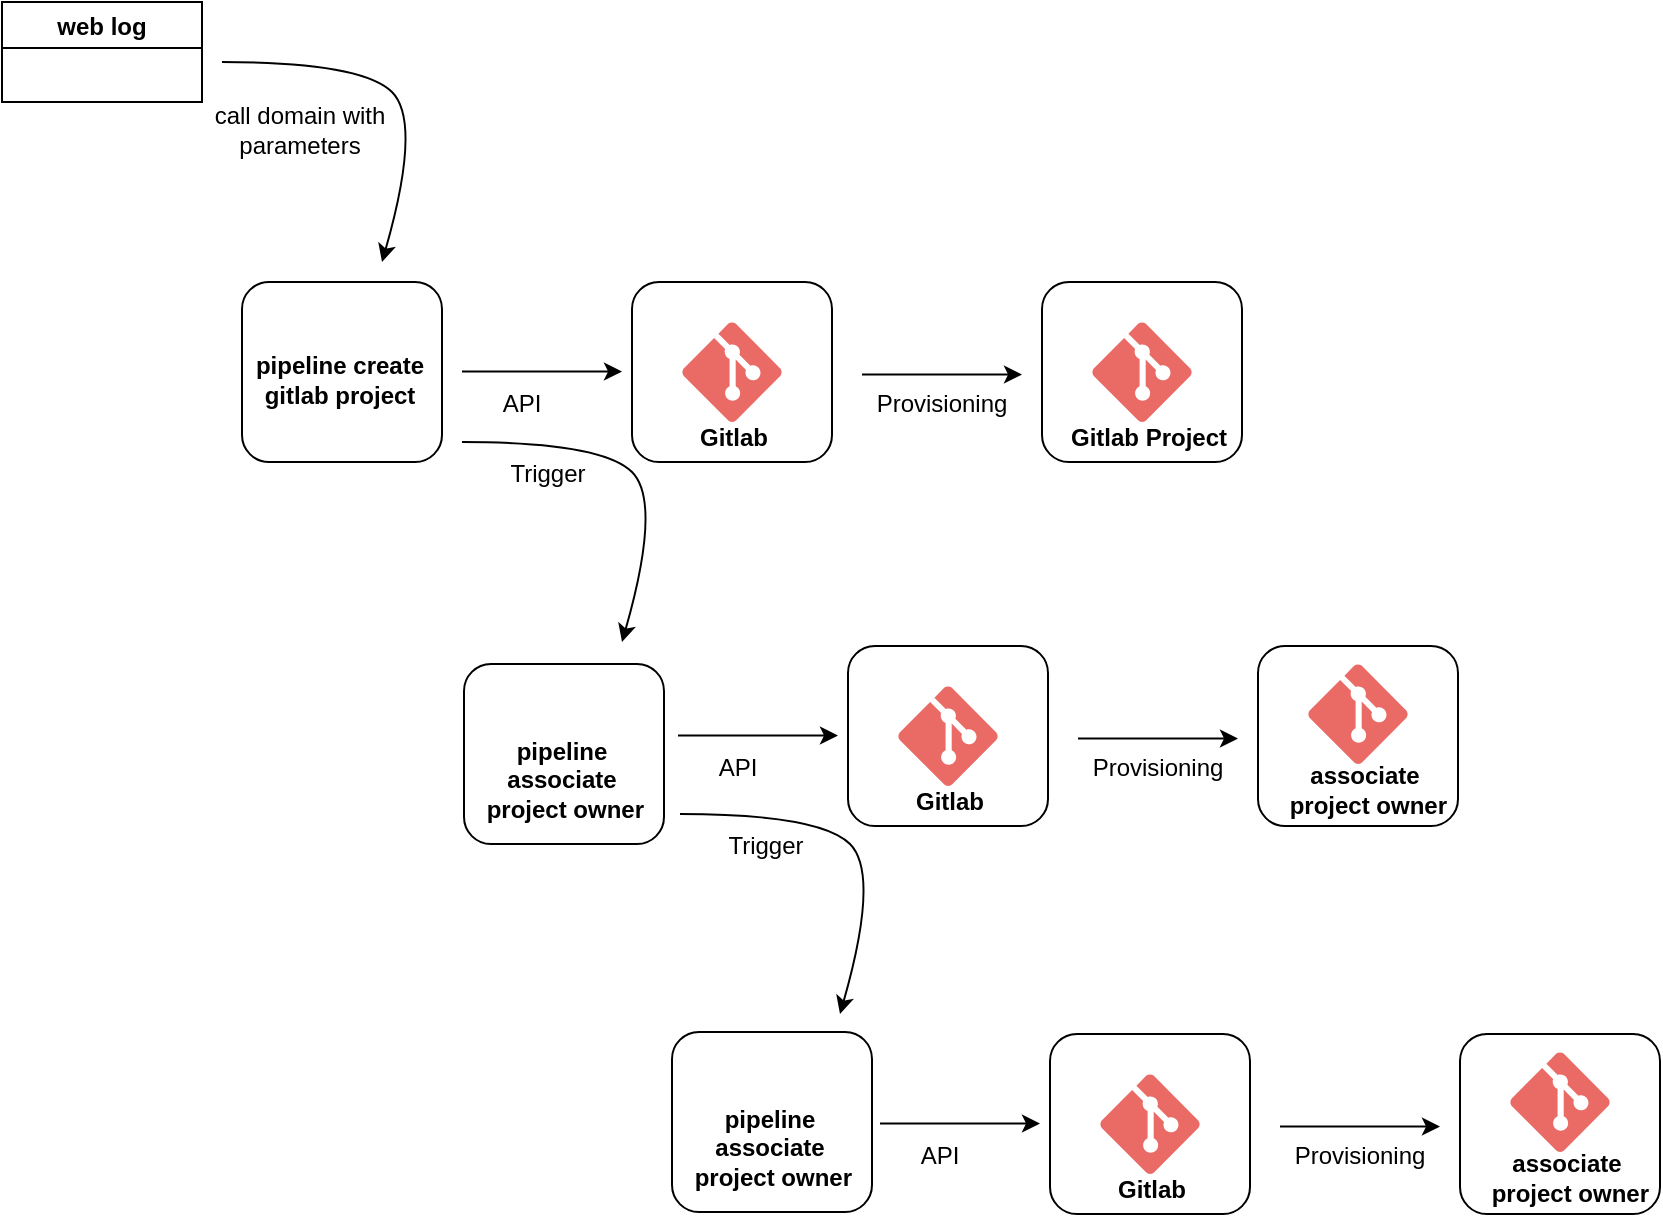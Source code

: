 <mxfile version="20.2.3" type="github">
  <diagram id="D66kP5a0QggF74vHpiJR" name="Trang-1">
    <mxGraphModel dx="1038" dy="850" grid="1" gridSize="10" guides="1" tooltips="1" connect="1" arrows="1" fold="1" page="0" pageScale="1" pageWidth="827" pageHeight="1169" math="0" shadow="0">
      <root>
        <mxCell id="0" />
        <mxCell id="1" parent="0" />
        <mxCell id="GLwlBK2BYxH5H2xeWFjT-4" value="web log" style="swimlane;" vertex="1" parent="1">
          <mxGeometry x="40" y="100" width="100" height="50" as="geometry" />
        </mxCell>
        <mxCell id="GLwlBK2BYxH5H2xeWFjT-6" value="" style="curved=1;endArrow=classic;html=1;rounded=0;" edge="1" parent="1">
          <mxGeometry width="50" height="50" relative="1" as="geometry">
            <mxPoint x="150" y="130" as="sourcePoint" />
            <mxPoint x="230" y="230" as="targetPoint" />
            <Array as="points">
              <mxPoint x="220" y="130" />
              <mxPoint x="250" y="160" />
            </Array>
          </mxGeometry>
        </mxCell>
        <mxCell id="GLwlBK2BYxH5H2xeWFjT-7" value="call domain with parameters" style="text;html=1;strokeColor=none;fillColor=none;align=center;verticalAlign=middle;whiteSpace=wrap;rounded=0;rotation=0;" vertex="1" parent="1">
          <mxGeometry x="134" y="144" width="110" height="40" as="geometry" />
        </mxCell>
        <mxCell id="GLwlBK2BYxH5H2xeWFjT-8" value="" style="endArrow=classic;html=1;rounded=0;" edge="1" parent="1">
          <mxGeometry width="50" height="50" relative="1" as="geometry">
            <mxPoint x="270" y="284.76" as="sourcePoint" />
            <mxPoint x="350" y="284.76" as="targetPoint" />
          </mxGeometry>
        </mxCell>
        <mxCell id="GLwlBK2BYxH5H2xeWFjT-9" value="API" style="text;html=1;strokeColor=none;fillColor=none;align=center;verticalAlign=middle;whiteSpace=wrap;rounded=0;" vertex="1" parent="1">
          <mxGeometry x="270" y="286" width="60" height="30" as="geometry" />
        </mxCell>
        <mxCell id="GLwlBK2BYxH5H2xeWFjT-12" value="" style="endArrow=classic;html=1;rounded=0;" edge="1" parent="1">
          <mxGeometry width="50" height="50" relative="1" as="geometry">
            <mxPoint x="470.0" y="286.26" as="sourcePoint" />
            <mxPoint x="550" y="286.26" as="targetPoint" />
          </mxGeometry>
        </mxCell>
        <mxCell id="GLwlBK2BYxH5H2xeWFjT-15" value="" style="group" vertex="1" connectable="0" parent="1">
          <mxGeometry x="355" y="240" width="100" height="93" as="geometry" />
        </mxCell>
        <mxCell id="GLwlBK2BYxH5H2xeWFjT-14" value="" style="rounded=1;whiteSpace=wrap;html=1;fillColor=none;" vertex="1" parent="GLwlBK2BYxH5H2xeWFjT-15">
          <mxGeometry width="100" height="90" as="geometry" />
        </mxCell>
        <mxCell id="GLwlBK2BYxH5H2xeWFjT-10" value="" style="verticalLabelPosition=bottom;html=1;verticalAlign=top;align=center;strokeColor=none;fillColor=#EA6B66;shape=mxgraph.azure.git_repository;" vertex="1" parent="GLwlBK2BYxH5H2xeWFjT-15">
          <mxGeometry x="25" y="20" width="50" height="50" as="geometry" />
        </mxCell>
        <mxCell id="GLwlBK2BYxH5H2xeWFjT-11" value="&lt;b&gt;Gitlab&lt;/b&gt;" style="text;html=1;strokeColor=none;fillColor=none;align=center;verticalAlign=middle;whiteSpace=wrap;rounded=0;" vertex="1" parent="GLwlBK2BYxH5H2xeWFjT-15">
          <mxGeometry x="21" y="63" width="60" height="30" as="geometry" />
        </mxCell>
        <mxCell id="GLwlBK2BYxH5H2xeWFjT-16" value="" style="group" vertex="1" connectable="0" parent="1">
          <mxGeometry x="154" y="220" width="106" height="110" as="geometry" />
        </mxCell>
        <mxCell id="GLwlBK2BYxH5H2xeWFjT-2" value="" style="rounded=1;whiteSpace=wrap;html=1;" vertex="1" parent="GLwlBK2BYxH5H2xeWFjT-16">
          <mxGeometry x="6" y="20" width="100" height="90" as="geometry" />
        </mxCell>
        <mxCell id="GLwlBK2BYxH5H2xeWFjT-3" value="" style="shape=image;verticalLabelPosition=bottom;labelBackgroundColor=default;verticalAlign=top;aspect=fixed;imageAspect=0;image=https://www.jenkins.io/images/logos/cossack/cossack.png;" vertex="1" parent="GLwlBK2BYxH5H2xeWFjT-16">
          <mxGeometry width="69.64" height="60" as="geometry" />
        </mxCell>
        <mxCell id="GLwlBK2BYxH5H2xeWFjT-5" value="&lt;b&gt;pipeline create gitlab project&lt;/b&gt;" style="text;html=1;strokeColor=none;fillColor=none;align=center;verticalAlign=middle;whiteSpace=wrap;rounded=0;" vertex="1" parent="GLwlBK2BYxH5H2xeWFjT-16">
          <mxGeometry x="9" y="38" width="92" height="62" as="geometry" />
        </mxCell>
        <mxCell id="GLwlBK2BYxH5H2xeWFjT-17" value="" style="group" vertex="1" connectable="0" parent="1">
          <mxGeometry x="560" y="240" width="110" height="93" as="geometry" />
        </mxCell>
        <mxCell id="GLwlBK2BYxH5H2xeWFjT-18" value="" style="rounded=1;whiteSpace=wrap;html=1;fillColor=none;" vertex="1" parent="GLwlBK2BYxH5H2xeWFjT-17">
          <mxGeometry width="100" height="90" as="geometry" />
        </mxCell>
        <mxCell id="GLwlBK2BYxH5H2xeWFjT-19" value="" style="verticalLabelPosition=bottom;html=1;verticalAlign=top;align=center;strokeColor=none;fillColor=#EA6B66;shape=mxgraph.azure.git_repository;" vertex="1" parent="GLwlBK2BYxH5H2xeWFjT-17">
          <mxGeometry x="25" y="20" width="50" height="50" as="geometry" />
        </mxCell>
        <mxCell id="GLwlBK2BYxH5H2xeWFjT-20" value="&lt;b&gt;Gitlab Project&lt;/b&gt;" style="text;html=1;strokeColor=none;fillColor=none;align=center;verticalAlign=middle;whiteSpace=wrap;rounded=0;" vertex="1" parent="GLwlBK2BYxH5H2xeWFjT-17">
          <mxGeometry x="8.5" y="63" width="89" height="30" as="geometry" />
        </mxCell>
        <mxCell id="GLwlBK2BYxH5H2xeWFjT-21" value="Provisioning" style="text;html=1;strokeColor=none;fillColor=none;align=center;verticalAlign=middle;whiteSpace=wrap;rounded=0;" vertex="1" parent="1">
          <mxGeometry x="480" y="286" width="60" height="30" as="geometry" />
        </mxCell>
        <mxCell id="GLwlBK2BYxH5H2xeWFjT-22" value="" style="group" vertex="1" connectable="0" parent="1">
          <mxGeometry x="265" y="411" width="106" height="110" as="geometry" />
        </mxCell>
        <mxCell id="GLwlBK2BYxH5H2xeWFjT-23" value="" style="rounded=1;whiteSpace=wrap;html=1;" vertex="1" parent="GLwlBK2BYxH5H2xeWFjT-22">
          <mxGeometry x="6" y="20" width="100" height="90" as="geometry" />
        </mxCell>
        <mxCell id="GLwlBK2BYxH5H2xeWFjT-24" value="" style="shape=image;verticalLabelPosition=bottom;labelBackgroundColor=default;verticalAlign=top;aspect=fixed;imageAspect=0;image=https://www.jenkins.io/images/logos/cossack/cossack.png;" vertex="1" parent="GLwlBK2BYxH5H2xeWFjT-22">
          <mxGeometry width="69.64" height="60" as="geometry" />
        </mxCell>
        <mxCell id="GLwlBK2BYxH5H2xeWFjT-25" value="&lt;b&gt;pipeline associate&lt;/b&gt;&lt;br&gt;&lt;b&gt;&amp;nbsp;project owner&lt;/b&gt;" style="text;html=1;strokeColor=none;fillColor=none;align=center;verticalAlign=middle;whiteSpace=wrap;rounded=0;" vertex="1" parent="GLwlBK2BYxH5H2xeWFjT-22">
          <mxGeometry x="9" y="47" width="92" height="62" as="geometry" />
        </mxCell>
        <mxCell id="GLwlBK2BYxH5H2xeWFjT-27" value="" style="curved=1;endArrow=classic;html=1;rounded=0;" edge="1" parent="1">
          <mxGeometry width="50" height="50" relative="1" as="geometry">
            <mxPoint x="270" y="320" as="sourcePoint" />
            <mxPoint x="350" y="420" as="targetPoint" />
            <Array as="points">
              <mxPoint x="340" y="320" />
              <mxPoint x="370" y="350" />
            </Array>
          </mxGeometry>
        </mxCell>
        <mxCell id="GLwlBK2BYxH5H2xeWFjT-28" value="Trigger" style="text;html=1;strokeColor=none;fillColor=none;align=center;verticalAlign=middle;whiteSpace=wrap;rounded=0;rotation=0;" vertex="1" parent="1">
          <mxGeometry x="258" y="316" width="110" height="40" as="geometry" />
        </mxCell>
        <mxCell id="GLwlBK2BYxH5H2xeWFjT-30" value="" style="endArrow=classic;html=1;rounded=0;" edge="1" parent="1">
          <mxGeometry width="50" height="50" relative="1" as="geometry">
            <mxPoint x="378.0" y="466.76" as="sourcePoint" />
            <mxPoint x="458" y="466.76" as="targetPoint" />
          </mxGeometry>
        </mxCell>
        <mxCell id="GLwlBK2BYxH5H2xeWFjT-31" value="API" style="text;html=1;strokeColor=none;fillColor=none;align=center;verticalAlign=middle;whiteSpace=wrap;rounded=0;" vertex="1" parent="1">
          <mxGeometry x="378" y="468" width="60" height="30" as="geometry" />
        </mxCell>
        <mxCell id="GLwlBK2BYxH5H2xeWFjT-32" value="" style="endArrow=classic;html=1;rounded=0;" edge="1" parent="1">
          <mxGeometry width="50" height="50" relative="1" as="geometry">
            <mxPoint x="578" y="468.26" as="sourcePoint" />
            <mxPoint x="658" y="468.26" as="targetPoint" />
          </mxGeometry>
        </mxCell>
        <mxCell id="GLwlBK2BYxH5H2xeWFjT-33" value="" style="group" vertex="1" connectable="0" parent="1">
          <mxGeometry x="463" y="422" width="100" height="93" as="geometry" />
        </mxCell>
        <mxCell id="GLwlBK2BYxH5H2xeWFjT-34" value="" style="rounded=1;whiteSpace=wrap;html=1;fillColor=none;" vertex="1" parent="GLwlBK2BYxH5H2xeWFjT-33">
          <mxGeometry width="100" height="90" as="geometry" />
        </mxCell>
        <mxCell id="GLwlBK2BYxH5H2xeWFjT-35" value="" style="verticalLabelPosition=bottom;html=1;verticalAlign=top;align=center;strokeColor=none;fillColor=#EA6B66;shape=mxgraph.azure.git_repository;" vertex="1" parent="GLwlBK2BYxH5H2xeWFjT-33">
          <mxGeometry x="25" y="20" width="50" height="50" as="geometry" />
        </mxCell>
        <mxCell id="GLwlBK2BYxH5H2xeWFjT-36" value="&lt;b&gt;Gitlab&lt;/b&gt;" style="text;html=1;strokeColor=none;fillColor=none;align=center;verticalAlign=middle;whiteSpace=wrap;rounded=0;" vertex="1" parent="GLwlBK2BYxH5H2xeWFjT-33">
          <mxGeometry x="21" y="63" width="60" height="30" as="geometry" />
        </mxCell>
        <mxCell id="GLwlBK2BYxH5H2xeWFjT-41" value="Provisioning" style="text;html=1;strokeColor=none;fillColor=none;align=center;verticalAlign=middle;whiteSpace=wrap;rounded=0;" vertex="1" parent="1">
          <mxGeometry x="588" y="468" width="60" height="30" as="geometry" />
        </mxCell>
        <mxCell id="GLwlBK2BYxH5H2xeWFjT-42" value="" style="group" vertex="1" connectable="0" parent="1">
          <mxGeometry x="668" y="422" width="100" height="90" as="geometry" />
        </mxCell>
        <mxCell id="GLwlBK2BYxH5H2xeWFjT-38" value="" style="rounded=1;whiteSpace=wrap;html=1;fillColor=none;" vertex="1" parent="GLwlBK2BYxH5H2xeWFjT-42">
          <mxGeometry width="100" height="90" as="geometry" />
        </mxCell>
        <mxCell id="GLwlBK2BYxH5H2xeWFjT-39" value="" style="verticalLabelPosition=bottom;html=1;verticalAlign=top;align=center;strokeColor=none;fillColor=#EA6B66;shape=mxgraph.azure.git_repository;" vertex="1" parent="GLwlBK2BYxH5H2xeWFjT-42">
          <mxGeometry x="25" y="9" width="50" height="50" as="geometry" />
        </mxCell>
        <mxCell id="GLwlBK2BYxH5H2xeWFjT-40" value="&lt;b&gt;associate&lt;/b&gt;&lt;br&gt;&lt;b&gt;&amp;nbsp;project owner&lt;/b&gt;" style="text;html=1;strokeColor=none;fillColor=none;align=center;verticalAlign=middle;whiteSpace=wrap;rounded=0;" vertex="1" parent="GLwlBK2BYxH5H2xeWFjT-42">
          <mxGeometry x="8.5" y="57" width="89" height="30" as="geometry" />
        </mxCell>
        <mxCell id="GLwlBK2BYxH5H2xeWFjT-43" value="" style="group" vertex="1" connectable="0" parent="1">
          <mxGeometry x="369" y="595" width="106" height="110" as="geometry" />
        </mxCell>
        <mxCell id="GLwlBK2BYxH5H2xeWFjT-44" value="" style="rounded=1;whiteSpace=wrap;html=1;" vertex="1" parent="GLwlBK2BYxH5H2xeWFjT-43">
          <mxGeometry x="6" y="20" width="100" height="90" as="geometry" />
        </mxCell>
        <mxCell id="GLwlBK2BYxH5H2xeWFjT-45" value="" style="shape=image;verticalLabelPosition=bottom;labelBackgroundColor=default;verticalAlign=top;aspect=fixed;imageAspect=0;image=https://www.jenkins.io/images/logos/cossack/cossack.png;" vertex="1" parent="GLwlBK2BYxH5H2xeWFjT-43">
          <mxGeometry width="69.64" height="60" as="geometry" />
        </mxCell>
        <mxCell id="GLwlBK2BYxH5H2xeWFjT-46" value="&lt;b&gt;pipeline associate&lt;/b&gt;&lt;br&gt;&lt;b&gt;&amp;nbsp;project owner&lt;/b&gt;" style="text;html=1;strokeColor=none;fillColor=none;align=center;verticalAlign=middle;whiteSpace=wrap;rounded=0;" vertex="1" parent="GLwlBK2BYxH5H2xeWFjT-43">
          <mxGeometry x="9" y="47" width="92" height="62" as="geometry" />
        </mxCell>
        <mxCell id="GLwlBK2BYxH5H2xeWFjT-47" value="" style="curved=1;endArrow=classic;html=1;rounded=0;" edge="1" parent="1">
          <mxGeometry width="50" height="50" relative="1" as="geometry">
            <mxPoint x="379.0" y="506" as="sourcePoint" />
            <mxPoint x="459" y="606.0" as="targetPoint" />
            <Array as="points">
              <mxPoint x="449" y="506" />
              <mxPoint x="479" y="536" />
            </Array>
          </mxGeometry>
        </mxCell>
        <mxCell id="GLwlBK2BYxH5H2xeWFjT-48" value="Trigger" style="text;html=1;strokeColor=none;fillColor=none;align=center;verticalAlign=middle;whiteSpace=wrap;rounded=0;rotation=0;" vertex="1" parent="1">
          <mxGeometry x="367" y="502" width="110" height="40" as="geometry" />
        </mxCell>
        <mxCell id="GLwlBK2BYxH5H2xeWFjT-49" value="" style="endArrow=classic;html=1;rounded=0;" edge="1" parent="1">
          <mxGeometry width="50" height="50" relative="1" as="geometry">
            <mxPoint x="479" y="660.76" as="sourcePoint" />
            <mxPoint x="559" y="660.76" as="targetPoint" />
          </mxGeometry>
        </mxCell>
        <mxCell id="GLwlBK2BYxH5H2xeWFjT-50" value="API" style="text;html=1;strokeColor=none;fillColor=none;align=center;verticalAlign=middle;whiteSpace=wrap;rounded=0;" vertex="1" parent="1">
          <mxGeometry x="479" y="662" width="60" height="30" as="geometry" />
        </mxCell>
        <mxCell id="GLwlBK2BYxH5H2xeWFjT-51" value="" style="endArrow=classic;html=1;rounded=0;" edge="1" parent="1">
          <mxGeometry width="50" height="50" relative="1" as="geometry">
            <mxPoint x="679" y="662.26" as="sourcePoint" />
            <mxPoint x="759" y="662.26" as="targetPoint" />
          </mxGeometry>
        </mxCell>
        <mxCell id="GLwlBK2BYxH5H2xeWFjT-52" value="" style="group" vertex="1" connectable="0" parent="1">
          <mxGeometry x="564" y="616" width="100" height="93" as="geometry" />
        </mxCell>
        <mxCell id="GLwlBK2BYxH5H2xeWFjT-53" value="" style="rounded=1;whiteSpace=wrap;html=1;fillColor=none;" vertex="1" parent="GLwlBK2BYxH5H2xeWFjT-52">
          <mxGeometry width="100" height="90" as="geometry" />
        </mxCell>
        <mxCell id="GLwlBK2BYxH5H2xeWFjT-54" value="" style="verticalLabelPosition=bottom;html=1;verticalAlign=top;align=center;strokeColor=none;fillColor=#EA6B66;shape=mxgraph.azure.git_repository;" vertex="1" parent="GLwlBK2BYxH5H2xeWFjT-52">
          <mxGeometry x="25" y="20" width="50" height="50" as="geometry" />
        </mxCell>
        <mxCell id="GLwlBK2BYxH5H2xeWFjT-55" value="&lt;b&gt;Gitlab&lt;/b&gt;" style="text;html=1;strokeColor=none;fillColor=none;align=center;verticalAlign=middle;whiteSpace=wrap;rounded=0;" vertex="1" parent="GLwlBK2BYxH5H2xeWFjT-52">
          <mxGeometry x="21" y="63" width="60" height="30" as="geometry" />
        </mxCell>
        <mxCell id="GLwlBK2BYxH5H2xeWFjT-56" value="Provisioning" style="text;html=1;strokeColor=none;fillColor=none;align=center;verticalAlign=middle;whiteSpace=wrap;rounded=0;" vertex="1" parent="1">
          <mxGeometry x="689" y="662" width="60" height="30" as="geometry" />
        </mxCell>
        <mxCell id="GLwlBK2BYxH5H2xeWFjT-57" value="" style="group" vertex="1" connectable="0" parent="1">
          <mxGeometry x="769" y="616" width="100" height="90" as="geometry" />
        </mxCell>
        <mxCell id="GLwlBK2BYxH5H2xeWFjT-58" value="" style="rounded=1;whiteSpace=wrap;html=1;fillColor=none;" vertex="1" parent="GLwlBK2BYxH5H2xeWFjT-57">
          <mxGeometry width="100" height="90" as="geometry" />
        </mxCell>
        <mxCell id="GLwlBK2BYxH5H2xeWFjT-59" value="" style="verticalLabelPosition=bottom;html=1;verticalAlign=top;align=center;strokeColor=none;fillColor=#EA6B66;shape=mxgraph.azure.git_repository;" vertex="1" parent="GLwlBK2BYxH5H2xeWFjT-57">
          <mxGeometry x="25" y="9" width="50" height="50" as="geometry" />
        </mxCell>
        <mxCell id="GLwlBK2BYxH5H2xeWFjT-60" value="&lt;b&gt;associate&lt;/b&gt;&lt;br&gt;&lt;b&gt;&amp;nbsp;project owner&lt;/b&gt;" style="text;html=1;strokeColor=none;fillColor=none;align=center;verticalAlign=middle;whiteSpace=wrap;rounded=0;" vertex="1" parent="GLwlBK2BYxH5H2xeWFjT-57">
          <mxGeometry x="8.5" y="57" width="89" height="30" as="geometry" />
        </mxCell>
      </root>
    </mxGraphModel>
  </diagram>
</mxfile>
